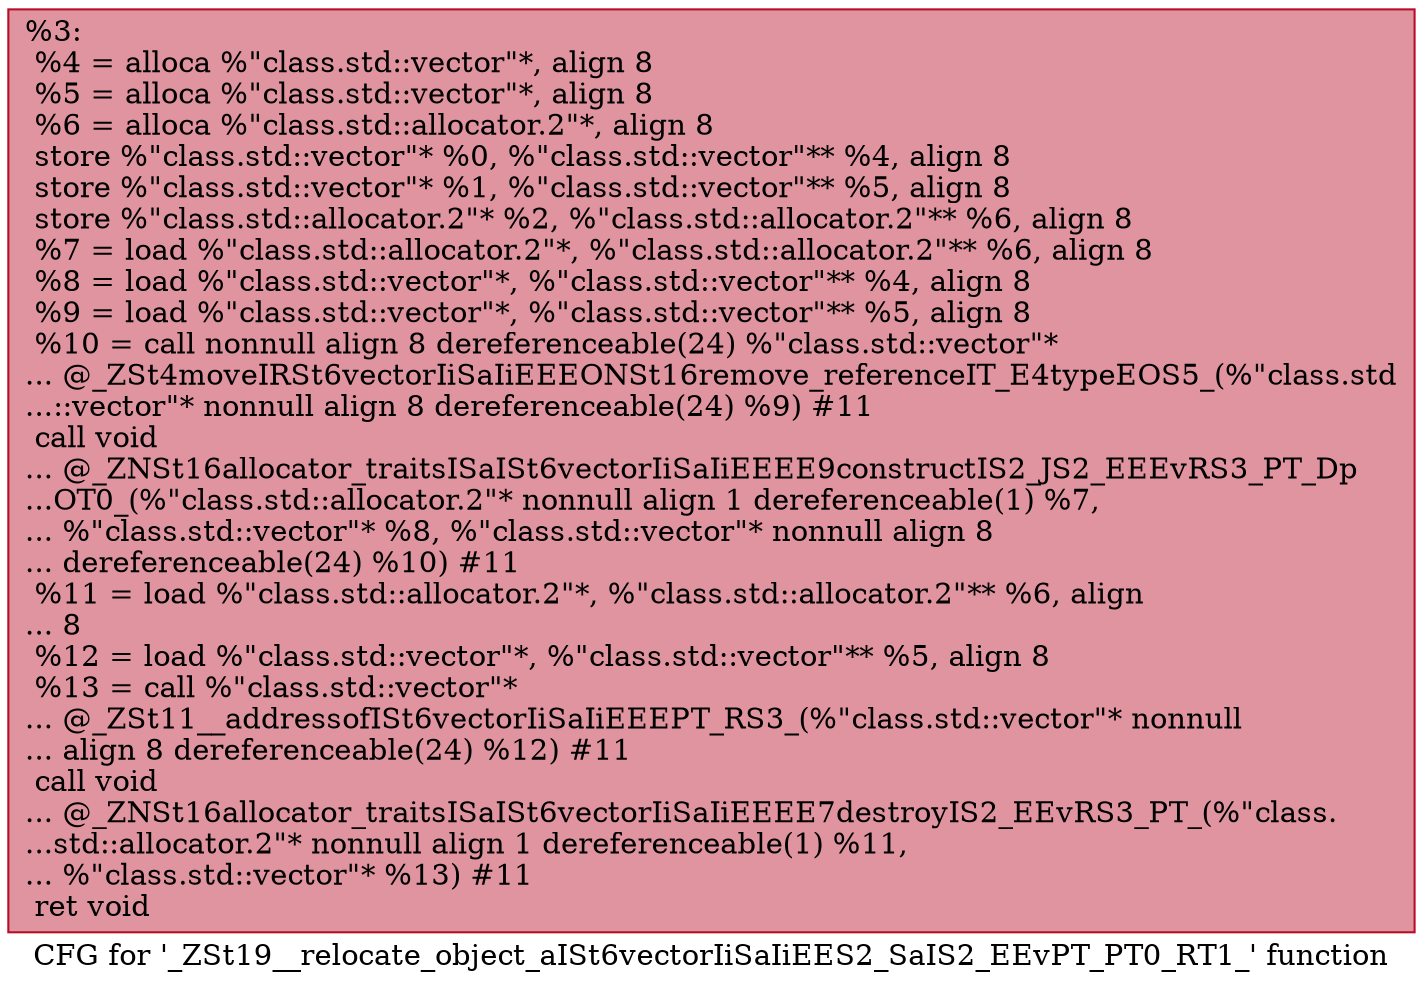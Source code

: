 digraph "CFG for '_ZSt19__relocate_object_aISt6vectorIiSaIiEES2_SaIS2_EEvPT_PT0_RT1_' function" {
	label="CFG for '_ZSt19__relocate_object_aISt6vectorIiSaIiEES2_SaIS2_EEvPT_PT0_RT1_' function";

	Node0x559aeab2c690 [shape=record,color="#b70d28ff", style=filled, fillcolor="#b70d2870",label="{%3:\l  %4 = alloca %\"class.std::vector\"*, align 8\l  %5 = alloca %\"class.std::vector\"*, align 8\l  %6 = alloca %\"class.std::allocator.2\"*, align 8\l  store %\"class.std::vector\"* %0, %\"class.std::vector\"** %4, align 8\l  store %\"class.std::vector\"* %1, %\"class.std::vector\"** %5, align 8\l  store %\"class.std::allocator.2\"* %2, %\"class.std::allocator.2\"** %6, align 8\l  %7 = load %\"class.std::allocator.2\"*, %\"class.std::allocator.2\"** %6, align 8\l  %8 = load %\"class.std::vector\"*, %\"class.std::vector\"** %4, align 8\l  %9 = load %\"class.std::vector\"*, %\"class.std::vector\"** %5, align 8\l  %10 = call nonnull align 8 dereferenceable(24) %\"class.std::vector\"*\l... @_ZSt4moveIRSt6vectorIiSaIiEEEONSt16remove_referenceIT_E4typeEOS5_(%\"class.std\l...::vector\"* nonnull align 8 dereferenceable(24) %9) #11\l  call void\l... @_ZNSt16allocator_traitsISaISt6vectorIiSaIiEEEE9constructIS2_JS2_EEEvRS3_PT_Dp\l...OT0_(%\"class.std::allocator.2\"* nonnull align 1 dereferenceable(1) %7,\l... %\"class.std::vector\"* %8, %\"class.std::vector\"* nonnull align 8\l... dereferenceable(24) %10) #11\l  %11 = load %\"class.std::allocator.2\"*, %\"class.std::allocator.2\"** %6, align\l... 8\l  %12 = load %\"class.std::vector\"*, %\"class.std::vector\"** %5, align 8\l  %13 = call %\"class.std::vector\"*\l... @_ZSt11__addressofISt6vectorIiSaIiEEEPT_RS3_(%\"class.std::vector\"* nonnull\l... align 8 dereferenceable(24) %12) #11\l  call void\l... @_ZNSt16allocator_traitsISaISt6vectorIiSaIiEEEE7destroyIS2_EEvRS3_PT_(%\"class.\l...std::allocator.2\"* nonnull align 1 dereferenceable(1) %11,\l... %\"class.std::vector\"* %13) #11\l  ret void\l}"];
}
